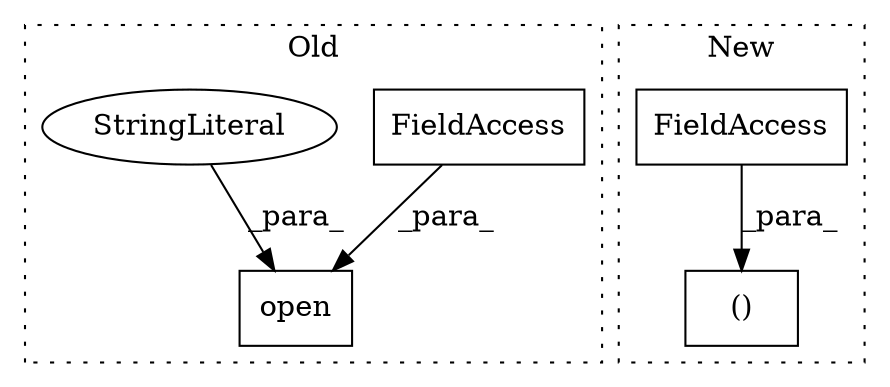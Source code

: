 digraph G {
subgraph cluster0 {
1 [label="open" a="32" s="1000,1023" l="5,1" shape="box"];
4 [label="FieldAccess" a="22" s="1005" l="14" shape="box"];
5 [label="StringLiteral" a="45" s="1020" l="3" shape="ellipse"];
label = "Old";
style="dotted";
}
subgraph cluster1 {
2 [label="()" a="106" s="1897" l="36" shape="box"];
3 [label="FieldAccess" a="22" s="1921" l="12" shape="box"];
label = "New";
style="dotted";
}
3 -> 2 [label="_para_"];
4 -> 1 [label="_para_"];
5 -> 1 [label="_para_"];
}